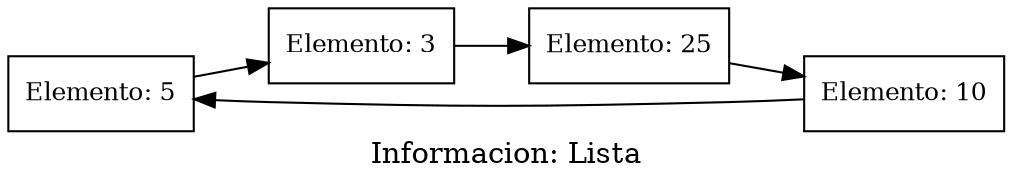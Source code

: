 digraph G{
node[ fontsize ="12" shape ="ellipse"]; 
5[shape=box, label="Elemento: 5"]; 
5->3;3[shape=box, label="Elemento: 3"]; 
3->25;25[shape=box, label="Elemento: 25"]; 
25->10;10[shape=box, label="Elemento: 10"]; 
10->5;
rankdir=LR;
label ="Informacion: Lista";}